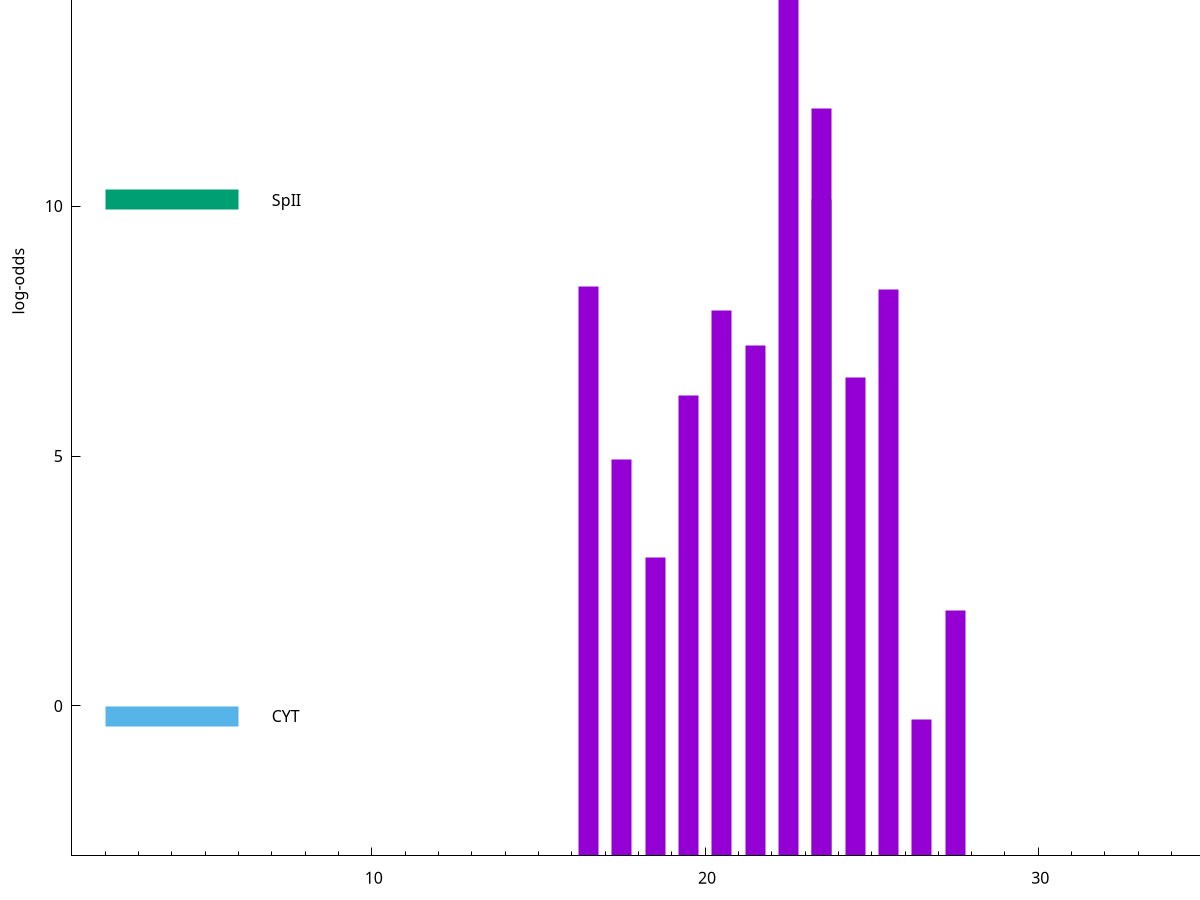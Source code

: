 set title "LipoP predictions for SRR4017849.gff"
set size 2., 1.4
set xrange [1:70] 
set mxtics 10
set yrange [-3:20]
set y2range [0:23]
set ylabel "log-odds"
set term postscript eps color solid "Helvetica" 30
set output "SRR4017849.gff225.eps"
set arrow from 2,14.7881 to 6,14.7881 nohead lt 1 lw 20
set label "SpI" at 7,14.7881
set arrow from 2,10.1236 to 6,10.1236 nohead lt 2 lw 20
set label "SpII" at 7,10.1236
set arrow from 2,-0.200913 to 6,-0.200913 nohead lt 3 lw 20
set label "CYT" at 7,-0.200913
set arrow from 2,14.7881 to 6,14.7881 nohead lt 1 lw 20
set label "SpI" at 7,14.7881
# NOTE: The scores below are the log-odds scores with the threshold
# NOTE: subtracted (a hack to make gnuplot make the histogram all
# NOTE: look nice).
plot "-" axes x1y2 title "" with impulses lt 2 lw 20, "-" axes x1y2 title "" with impulses lt 1 lw 20
23.500000 13.123600
e
22.500000 17.493400
23.500000 14.954500
16.500000 11.392780
25.500000 11.324140
20.500000 10.903710
21.500000 10.215770
24.500000 9.565490
19.500000 9.215230
17.500000 7.939300
18.500000 5.960600
27.500000 4.908960
26.500000 2.724572
e
exit
